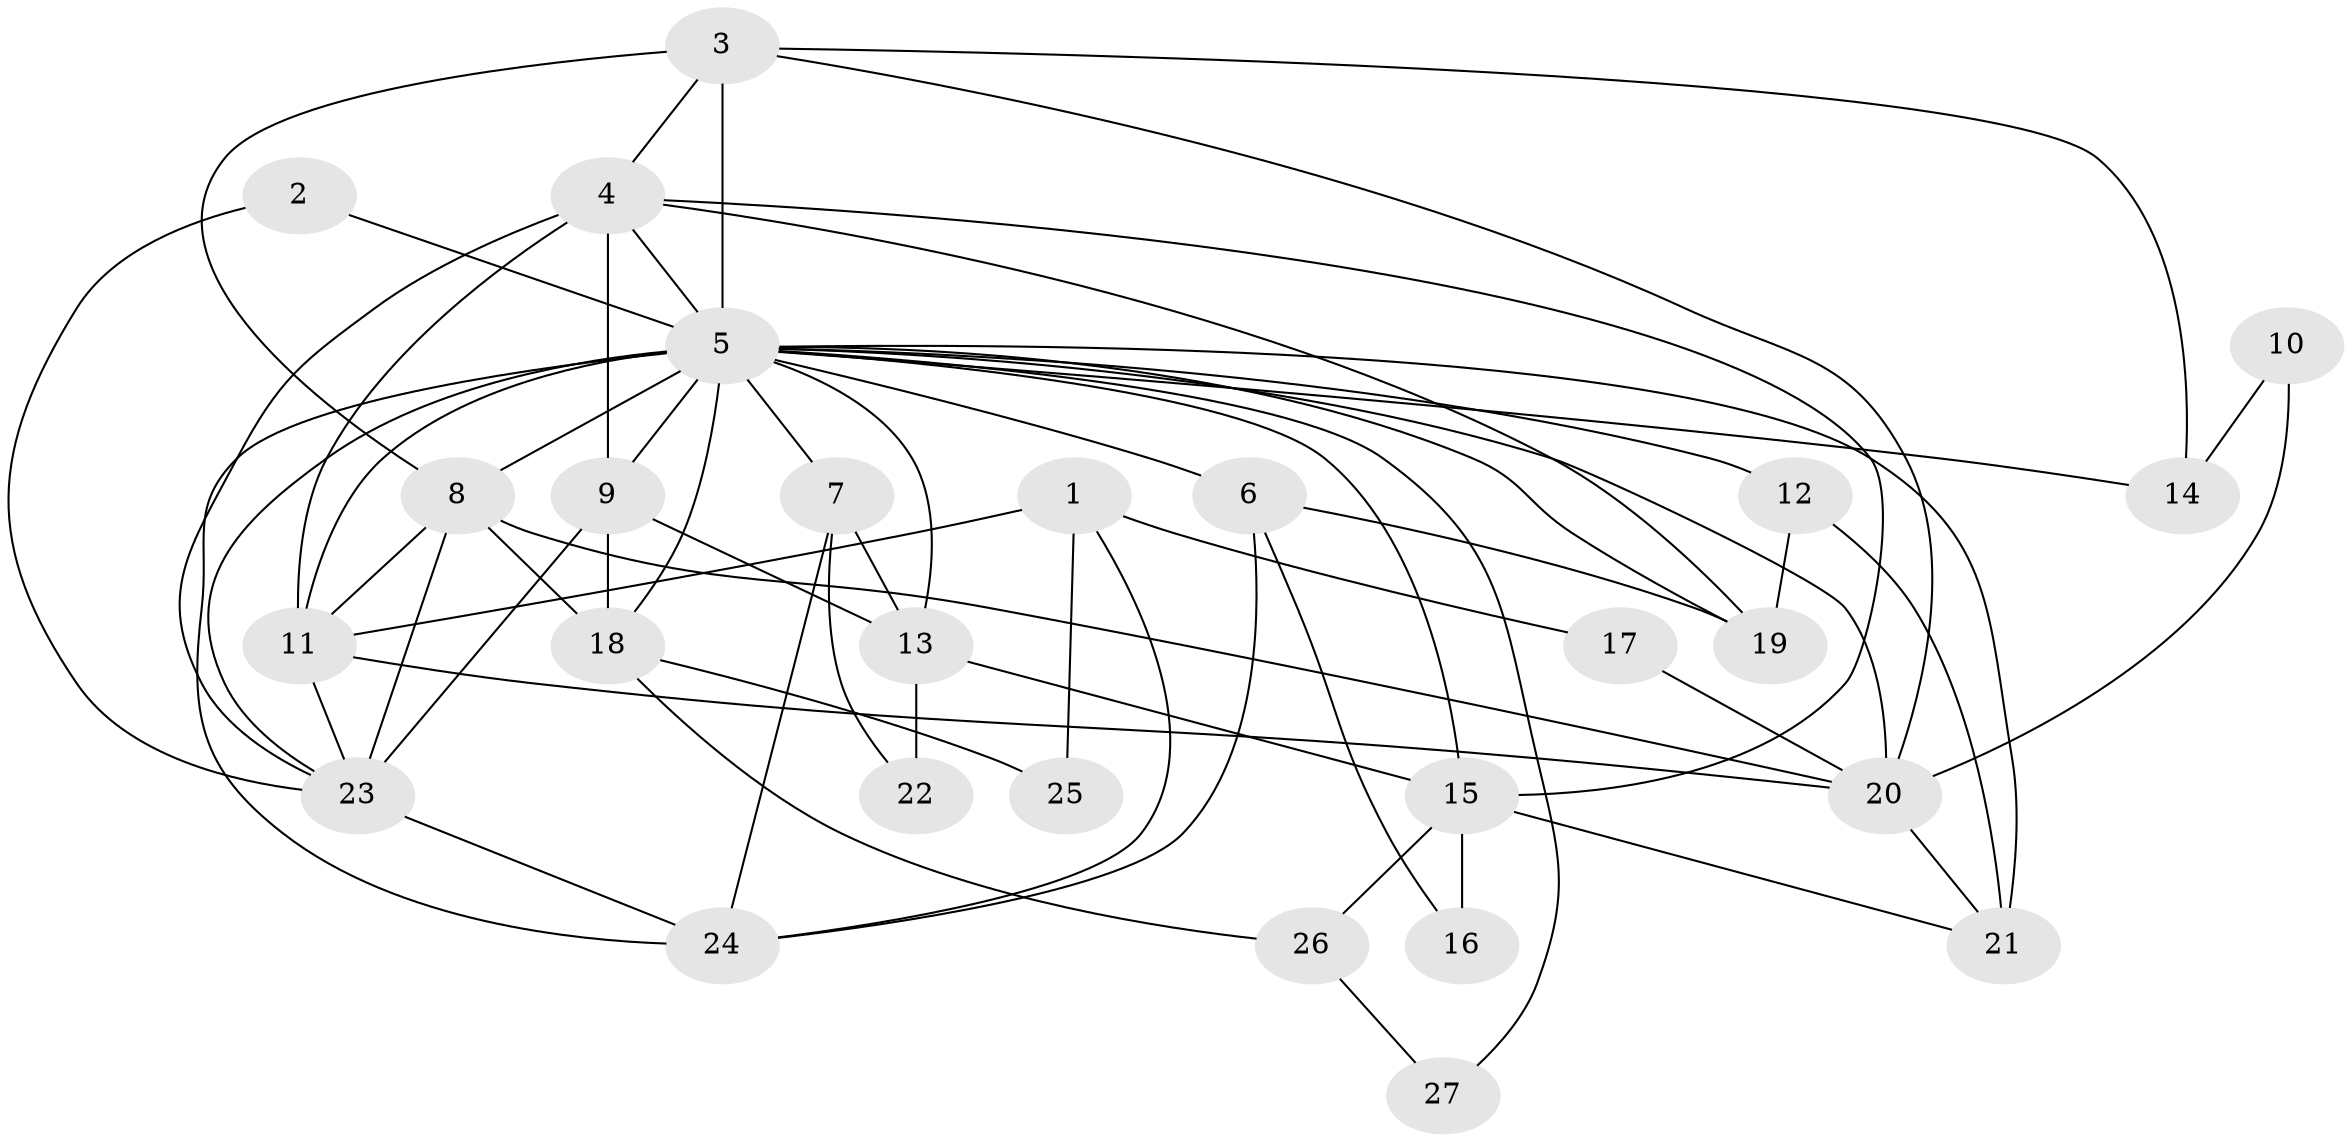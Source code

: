 // original degree distribution, {4: 0.3148148148148148, 2: 0.12962962962962962, 3: 0.2777777777777778, 6: 0.07407407407407407, 5: 0.12962962962962962, 9: 0.018518518518518517, 7: 0.05555555555555555}
// Generated by graph-tools (version 1.1) at 2025/36/03/09/25 02:36:10]
// undirected, 27 vertices, 63 edges
graph export_dot {
graph [start="1"]
  node [color=gray90,style=filled];
  1;
  2;
  3;
  4;
  5;
  6;
  7;
  8;
  9;
  10;
  11;
  12;
  13;
  14;
  15;
  16;
  17;
  18;
  19;
  20;
  21;
  22;
  23;
  24;
  25;
  26;
  27;
  1 -- 11 [weight=1.0];
  1 -- 17 [weight=1.0];
  1 -- 24 [weight=1.0];
  1 -- 25 [weight=1.0];
  2 -- 5 [weight=1.0];
  2 -- 23 [weight=1.0];
  3 -- 4 [weight=1.0];
  3 -- 5 [weight=3.0];
  3 -- 8 [weight=1.0];
  3 -- 14 [weight=1.0];
  3 -- 20 [weight=1.0];
  4 -- 5 [weight=2.0];
  4 -- 9 [weight=1.0];
  4 -- 11 [weight=1.0];
  4 -- 15 [weight=1.0];
  4 -- 19 [weight=1.0];
  4 -- 23 [weight=2.0];
  5 -- 6 [weight=1.0];
  5 -- 7 [weight=1.0];
  5 -- 8 [weight=1.0];
  5 -- 9 [weight=4.0];
  5 -- 11 [weight=2.0];
  5 -- 12 [weight=1.0];
  5 -- 13 [weight=2.0];
  5 -- 14 [weight=1.0];
  5 -- 15 [weight=1.0];
  5 -- 18 [weight=1.0];
  5 -- 19 [weight=1.0];
  5 -- 20 [weight=1.0];
  5 -- 21 [weight=1.0];
  5 -- 23 [weight=1.0];
  5 -- 24 [weight=1.0];
  5 -- 27 [weight=1.0];
  6 -- 16 [weight=1.0];
  6 -- 19 [weight=1.0];
  6 -- 24 [weight=1.0];
  7 -- 13 [weight=1.0];
  7 -- 22 [weight=1.0];
  7 -- 24 [weight=1.0];
  8 -- 11 [weight=1.0];
  8 -- 18 [weight=1.0];
  8 -- 20 [weight=1.0];
  8 -- 23 [weight=1.0];
  9 -- 13 [weight=1.0];
  9 -- 18 [weight=1.0];
  9 -- 23 [weight=3.0];
  10 -- 14 [weight=1.0];
  10 -- 20 [weight=1.0];
  11 -- 20 [weight=1.0];
  11 -- 23 [weight=1.0];
  12 -- 19 [weight=1.0];
  12 -- 21 [weight=1.0];
  13 -- 15 [weight=1.0];
  13 -- 22 [weight=1.0];
  15 -- 16 [weight=1.0];
  15 -- 21 [weight=1.0];
  15 -- 26 [weight=1.0];
  17 -- 20 [weight=1.0];
  18 -- 25 [weight=1.0];
  18 -- 26 [weight=1.0];
  20 -- 21 [weight=1.0];
  23 -- 24 [weight=1.0];
  26 -- 27 [weight=1.0];
}
